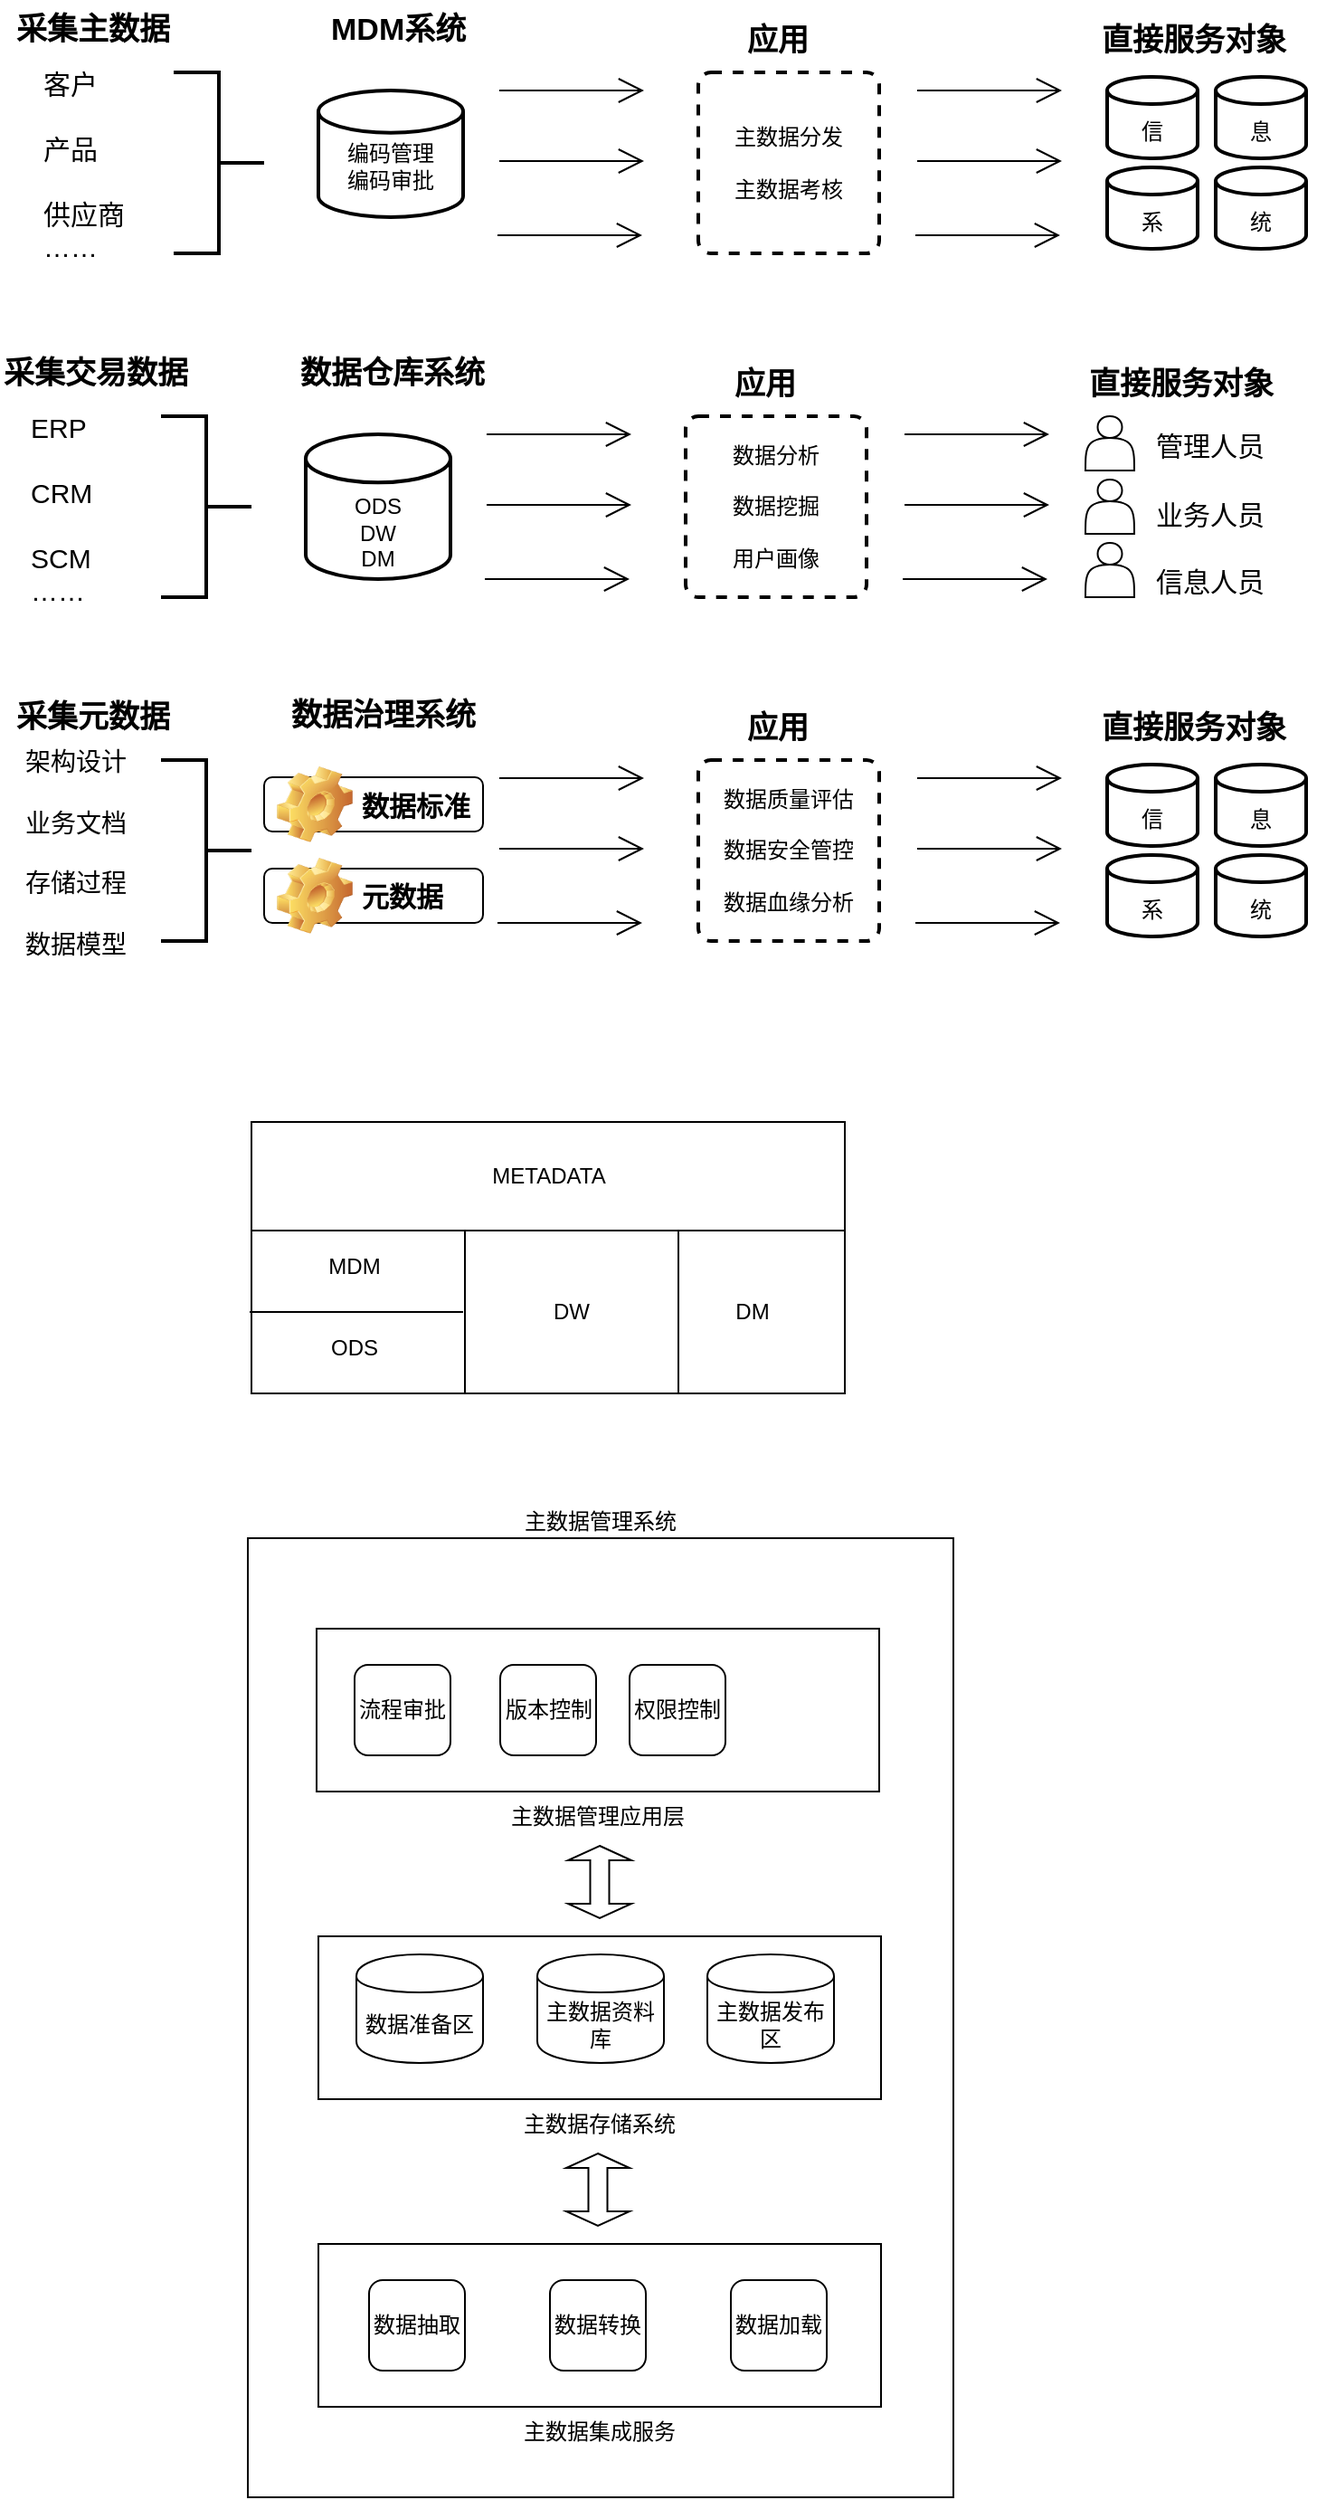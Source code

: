 <mxfile version="10.4.9" type="github"><diagram id="YJT4eeBXhLIPx0sxs8jN" name="Ã§Â¬Â¬ 1 Ã©Â¡Âµ"><mxGraphModel dx="1394" dy="796" grid="1" gridSize="10" guides="1" tooltips="1" connect="1" arrows="1" fold="1" page="1" pageScale="1" pageWidth="827" pageHeight="1169" math="0" shadow="0"><root><mxCell id="0"/><mxCell id="1" parent="0"/><mxCell id="9bAY0L7jgmSj7r4345DJ-1" value="主数据管理系统" style="rounded=0;whiteSpace=wrap;html=1;labelPosition=center;verticalLabelPosition=top;align=center;verticalAlign=bottom;" vertex="1" parent="1"><mxGeometry x="190" y="920" width="390" height="530" as="geometry"/></mxCell><mxCell id="mBhCgGtgcX61VsBk0CKP-1" value="" style="strokeWidth=2;html=1;shape=mxgraph.flowchart.annotation_2;align=left;rotation=180;" parent="1" vertex="1"><mxGeometry x="149" y="110" width="50" height="100" as="geometry"/></mxCell><mxCell id="mBhCgGtgcX61VsBk0CKP-2" value="&lt;b&gt;&lt;font style=&quot;font-size: 17px&quot;&gt;采集主数据&lt;/font&gt;&lt;/b&gt;" style="text;html=1;resizable=0;points=[];autosize=1;align=left;verticalAlign=top;spacingTop=-4;" parent="1" vertex="1"><mxGeometry x="60" y="74" width="100" height="20" as="geometry"/></mxCell><mxCell id="mBhCgGtgcX61VsBk0CKP-3" value="&lt;font style=&quot;font-size: 15px&quot;&gt;客户&lt;br&gt;&lt;br&gt;产品&lt;br&gt;&lt;br&gt;供应商&lt;br&gt;……&lt;br&gt;&lt;/font&gt;&lt;br&gt;" style="text;html=1;resizable=0;points=[];autosize=1;align=left;verticalAlign=top;spacingTop=-4;" parent="1" vertex="1"><mxGeometry x="75" y="105" width="60" height="110" as="geometry"/></mxCell><mxCell id="mBhCgGtgcX61VsBk0CKP-4" value="&lt;br&gt;编码管理&lt;br&gt;编码审批&lt;br&gt;" style="strokeWidth=2;html=1;shape=mxgraph.flowchart.database;whiteSpace=wrap;" parent="1" vertex="1"><mxGeometry x="229" y="120" width="80" height="70" as="geometry"/></mxCell><mxCell id="mBhCgGtgcX61VsBk0CKP-5" value="&lt;b&gt;&lt;font style=&quot;font-size: 17px&quot;&gt;MDM系统&lt;/font&gt;&lt;/b&gt;" style="text;html=1;" parent="1" vertex="1"><mxGeometry x="234" y="70" width="90" height="30" as="geometry"/></mxCell><mxCell id="mBhCgGtgcX61VsBk0CKP-7" value="" style="endArrow=open;endFill=1;endSize=12;html=1;" parent="1" edge="1"><mxGeometry width="160" relative="1" as="geometry"><mxPoint x="329" y="120" as="sourcePoint"/><mxPoint x="409" y="120" as="targetPoint"/></mxGeometry></mxCell><mxCell id="mBhCgGtgcX61VsBk0CKP-8" value="" style="endArrow=open;endFill=1;endSize=12;html=1;" parent="1" edge="1"><mxGeometry width="160" relative="1" as="geometry"><mxPoint x="329" y="159" as="sourcePoint"/><mxPoint x="409" y="159" as="targetPoint"/></mxGeometry></mxCell><mxCell id="mBhCgGtgcX61VsBk0CKP-9" value="" style="endArrow=open;endFill=1;endSize=12;html=1;" parent="1" edge="1"><mxGeometry width="160" relative="1" as="geometry"><mxPoint x="328" y="200" as="sourcePoint"/><mxPoint x="408" y="200" as="targetPoint"/></mxGeometry></mxCell><mxCell id="mBhCgGtgcX61VsBk0CKP-10" value="主数据分发&lt;br&gt;&lt;br&gt;主数据考核&lt;br&gt;" style="rounded=1;whiteSpace=wrap;html=1;absoluteArcSize=1;arcSize=14;strokeWidth=2;dashed=1;" parent="1" vertex="1"><mxGeometry x="439" y="110" width="100" height="100" as="geometry"/></mxCell><mxCell id="mBhCgGtgcX61VsBk0CKP-11" value="&lt;b&gt;&lt;font style=&quot;font-size: 17px&quot;&gt;应用&lt;/font&gt;&lt;/b&gt;" style="text;html=1;resizable=0;points=[];autosize=1;align=left;verticalAlign=top;spacingTop=-4;" parent="1" vertex="1"><mxGeometry x="464" y="80" width="50" height="20" as="geometry"/></mxCell><mxCell id="mBhCgGtgcX61VsBk0CKP-12" value="" style="endArrow=open;endFill=1;endSize=12;html=1;" parent="1" edge="1"><mxGeometry width="160" relative="1" as="geometry"><mxPoint x="560" y="120" as="sourcePoint"/><mxPoint x="640" y="120" as="targetPoint"/></mxGeometry></mxCell><mxCell id="mBhCgGtgcX61VsBk0CKP-13" value="" style="endArrow=open;endFill=1;endSize=12;html=1;" parent="1" edge="1"><mxGeometry width="160" relative="1" as="geometry"><mxPoint x="560" y="159" as="sourcePoint"/><mxPoint x="640" y="159" as="targetPoint"/></mxGeometry></mxCell><mxCell id="mBhCgGtgcX61VsBk0CKP-14" value="" style="endArrow=open;endFill=1;endSize=12;html=1;" parent="1" edge="1"><mxGeometry width="160" relative="1" as="geometry"><mxPoint x="559" y="200" as="sourcePoint"/><mxPoint x="639" y="200" as="targetPoint"/></mxGeometry></mxCell><mxCell id="mBhCgGtgcX61VsBk0CKP-16" value="&lt;br&gt;息" style="strokeWidth=2;html=1;shape=mxgraph.flowchart.database;whiteSpace=wrap;" parent="1" vertex="1"><mxGeometry x="725" y="112.5" width="50" height="45" as="geometry"/></mxCell><mxCell id="mBhCgGtgcX61VsBk0CKP-17" value="&lt;br&gt;信" style="strokeWidth=2;html=1;shape=mxgraph.flowchart.database;whiteSpace=wrap;" parent="1" vertex="1"><mxGeometry x="665" y="112.5" width="50" height="45" as="geometry"/></mxCell><mxCell id="mBhCgGtgcX61VsBk0CKP-19" value="&lt;br&gt;统" style="strokeWidth=2;html=1;shape=mxgraph.flowchart.database;whiteSpace=wrap;" parent="1" vertex="1"><mxGeometry x="725" y="162.5" width="50" height="45" as="geometry"/></mxCell><mxCell id="mBhCgGtgcX61VsBk0CKP-20" value="&lt;br&gt;系" style="strokeWidth=2;html=1;shape=mxgraph.flowchart.database;whiteSpace=wrap;" parent="1" vertex="1"><mxGeometry x="665" y="162.5" width="50" height="45" as="geometry"/></mxCell><mxCell id="mBhCgGtgcX61VsBk0CKP-22" value="&lt;b&gt;&lt;font style=&quot;font-size: 17px&quot;&gt;直接服务对象&lt;/font&gt;&lt;/b&gt;" style="text;html=1;resizable=0;points=[];autosize=1;align=left;verticalAlign=top;spacingTop=-4;" parent="1" vertex="1"><mxGeometry x="660" y="80" width="120" height="20" as="geometry"/></mxCell><mxCell id="mBhCgGtgcX61VsBk0CKP-26" value="" style="strokeWidth=2;html=1;shape=mxgraph.flowchart.annotation_2;align=left;rotation=180;" parent="1" vertex="1"><mxGeometry x="142" y="300" width="50" height="100" as="geometry"/></mxCell><mxCell id="mBhCgGtgcX61VsBk0CKP-27" value="&lt;b&gt;&lt;font style=&quot;font-size: 17px&quot;&gt;采集交易数据&lt;/font&gt;&lt;/b&gt;" style="text;html=1;resizable=0;points=[];autosize=1;align=left;verticalAlign=top;spacingTop=-4;" parent="1" vertex="1"><mxGeometry x="53" y="264" width="120" height="20" as="geometry"/></mxCell><mxCell id="mBhCgGtgcX61VsBk0CKP-28" value="&lt;font style=&quot;font-size: 15px&quot;&gt;ERP&lt;br&gt;&lt;br&gt;CRM&lt;br&gt;&lt;br&gt;SCM&lt;br&gt;……&lt;br&gt;&lt;/font&gt;&lt;br&gt;" style="text;html=1;resizable=0;points=[];autosize=1;align=left;verticalAlign=top;spacingTop=-4;" parent="1" vertex="1"><mxGeometry x="68" y="295" width="50" height="110" as="geometry"/></mxCell><mxCell id="mBhCgGtgcX61VsBk0CKP-29" value="&lt;br&gt;&lt;br&gt;ODS&lt;br&gt;DW&lt;br&gt;DM&lt;br&gt;" style="strokeWidth=2;html=1;shape=mxgraph.flowchart.database;whiteSpace=wrap;" parent="1" vertex="1"><mxGeometry x="222" y="310" width="80" height="80" as="geometry"/></mxCell><mxCell id="mBhCgGtgcX61VsBk0CKP-30" value="&lt;b&gt;&lt;font style=&quot;font-size: 17px&quot;&gt;数据仓库系统&lt;/font&gt;&lt;/b&gt;" style="text;html=1;" parent="1" vertex="1"><mxGeometry x="217" y="260" width="90" height="30" as="geometry"/></mxCell><mxCell id="mBhCgGtgcX61VsBk0CKP-31" value="" style="endArrow=open;endFill=1;endSize=12;html=1;" parent="1" edge="1"><mxGeometry width="160" relative="1" as="geometry"><mxPoint x="322" y="310" as="sourcePoint"/><mxPoint x="402" y="310" as="targetPoint"/></mxGeometry></mxCell><mxCell id="mBhCgGtgcX61VsBk0CKP-32" value="" style="endArrow=open;endFill=1;endSize=12;html=1;" parent="1" edge="1"><mxGeometry width="160" relative="1" as="geometry"><mxPoint x="322" y="349" as="sourcePoint"/><mxPoint x="402" y="349" as="targetPoint"/></mxGeometry></mxCell><mxCell id="mBhCgGtgcX61VsBk0CKP-33" value="" style="endArrow=open;endFill=1;endSize=12;html=1;" parent="1" edge="1"><mxGeometry width="160" relative="1" as="geometry"><mxPoint x="321" y="390" as="sourcePoint"/><mxPoint x="401" y="390" as="targetPoint"/></mxGeometry></mxCell><mxCell id="mBhCgGtgcX61VsBk0CKP-34" value="数据分析&lt;br&gt;&lt;br&gt;数据挖掘&lt;br&gt;&lt;br&gt;用户画像&lt;br&gt;" style="rounded=1;whiteSpace=wrap;html=1;absoluteArcSize=1;arcSize=14;strokeWidth=2;dashed=1;" parent="1" vertex="1"><mxGeometry x="432" y="300" width="100" height="100" as="geometry"/></mxCell><mxCell id="mBhCgGtgcX61VsBk0CKP-35" value="&lt;b&gt;&lt;font style=&quot;font-size: 17px&quot;&gt;应用&lt;/font&gt;&lt;/b&gt;" style="text;html=1;resizable=0;points=[];autosize=1;align=left;verticalAlign=top;spacingTop=-4;" parent="1" vertex="1"><mxGeometry x="457" y="270" width="50" height="20" as="geometry"/></mxCell><mxCell id="mBhCgGtgcX61VsBk0CKP-36" value="" style="endArrow=open;endFill=1;endSize=12;html=1;" parent="1" edge="1"><mxGeometry width="160" relative="1" as="geometry"><mxPoint x="553" y="310" as="sourcePoint"/><mxPoint x="633" y="310" as="targetPoint"/></mxGeometry></mxCell><mxCell id="mBhCgGtgcX61VsBk0CKP-37" value="" style="endArrow=open;endFill=1;endSize=12;html=1;" parent="1" edge="1"><mxGeometry width="160" relative="1" as="geometry"><mxPoint x="553" y="349" as="sourcePoint"/><mxPoint x="633" y="349" as="targetPoint"/></mxGeometry></mxCell><mxCell id="mBhCgGtgcX61VsBk0CKP-38" value="" style="endArrow=open;endFill=1;endSize=12;html=1;" parent="1" edge="1"><mxGeometry width="160" relative="1" as="geometry"><mxPoint x="552" y="390" as="sourcePoint"/><mxPoint x="632" y="390" as="targetPoint"/></mxGeometry></mxCell><mxCell id="mBhCgGtgcX61VsBk0CKP-43" value="&lt;b&gt;&lt;font style=&quot;font-size: 17px&quot;&gt;直接服务对象&lt;/font&gt;&lt;/b&gt;" style="text;html=1;resizable=0;points=[];autosize=1;align=left;verticalAlign=top;spacingTop=-4;" parent="1" vertex="1"><mxGeometry x="653" y="270" width="120" height="20" as="geometry"/></mxCell><mxCell id="mBhCgGtgcX61VsBk0CKP-44" value="" style="shape=actor;whiteSpace=wrap;html=1;fontFamily=Tahoma;fontSize=15;" parent="1" vertex="1"><mxGeometry x="653" y="300" width="27" height="30" as="geometry"/></mxCell><mxCell id="mBhCgGtgcX61VsBk0CKP-45" value="" style="shape=actor;whiteSpace=wrap;html=1;fontFamily=Tahoma;fontSize=15;" parent="1" vertex="1"><mxGeometry x="653" y="335" width="27" height="30" as="geometry"/></mxCell><mxCell id="mBhCgGtgcX61VsBk0CKP-46" value="" style="shape=actor;whiteSpace=wrap;html=1;fontFamily=Tahoma;fontSize=15;" parent="1" vertex="1"><mxGeometry x="653" y="370" width="27" height="30" as="geometry"/></mxCell><mxCell id="mBhCgGtgcX61VsBk0CKP-50" value="管理人员" style="text;html=1;resizable=0;points=[];autosize=1;align=left;verticalAlign=top;spacingTop=-4;fontSize=15;fontFamily=Tahoma;" parent="1" vertex="1"><mxGeometry x="690" y="305" width="80" height="20" as="geometry"/></mxCell><mxCell id="mBhCgGtgcX61VsBk0CKP-51" value="业务人员" style="text;html=1;resizable=0;points=[];autosize=1;align=left;verticalAlign=top;spacingTop=-4;fontSize=15;fontFamily=Tahoma;" parent="1" vertex="1"><mxGeometry x="690" y="342.5" width="80" height="20" as="geometry"/></mxCell><mxCell id="mBhCgGtgcX61VsBk0CKP-52" value="信息人员" style="text;html=1;resizable=0;points=[];autosize=1;align=left;verticalAlign=top;spacingTop=-4;fontSize=15;fontFamily=Tahoma;" parent="1" vertex="1"><mxGeometry x="690" y="380" width="80" height="20" as="geometry"/></mxCell><mxCell id="mBhCgGtgcX61VsBk0CKP-53" value="" style="strokeWidth=2;html=1;shape=mxgraph.flowchart.annotation_2;align=left;rotation=180;" parent="1" vertex="1"><mxGeometry x="142" y="490" width="50" height="100" as="geometry"/></mxCell><mxCell id="mBhCgGtgcX61VsBk0CKP-54" value="&lt;b&gt;&lt;font style=&quot;font-size: 17px&quot;&gt;采集元数据&lt;/font&gt;&lt;/b&gt;" style="text;html=1;resizable=0;points=[];autosize=1;align=left;verticalAlign=top;spacingTop=-4;" parent="1" vertex="1"><mxGeometry x="60" y="454" width="100" height="20" as="geometry"/></mxCell><mxCell id="mBhCgGtgcX61VsBk0CKP-55" value="&lt;font style=&quot;font-size: 14px&quot;&gt;&lt;font style=&quot;font-size: 14px&quot;&gt;架构设计&lt;br&gt;&lt;br&gt;业务文档&lt;br&gt;&lt;br&gt;存储过程&lt;br&gt;&lt;/font&gt;&lt;br&gt;数据模型&lt;/font&gt;&lt;br&gt;" style="text;html=1;resizable=0;points=[];autosize=1;align=left;verticalAlign=top;spacingTop=-4;" parent="1" vertex="1"><mxGeometry x="65" y="480" width="70" height="110" as="geometry"/></mxCell><mxCell id="mBhCgGtgcX61VsBk0CKP-57" value="&lt;b&gt;&lt;font style=&quot;font-size: 17px&quot;&gt;数据治理系统&lt;/font&gt;&lt;/b&gt;" style="text;html=1;" parent="1" vertex="1"><mxGeometry x="212" y="449" width="90" height="30" as="geometry"/></mxCell><mxCell id="mBhCgGtgcX61VsBk0CKP-58" value="" style="endArrow=open;endFill=1;endSize=12;html=1;" parent="1" edge="1"><mxGeometry width="160" relative="1" as="geometry"><mxPoint x="329" y="500" as="sourcePoint"/><mxPoint x="409" y="500" as="targetPoint"/></mxGeometry></mxCell><mxCell id="mBhCgGtgcX61VsBk0CKP-59" value="" style="endArrow=open;endFill=1;endSize=12;html=1;" parent="1" edge="1"><mxGeometry width="160" relative="1" as="geometry"><mxPoint x="329" y="539" as="sourcePoint"/><mxPoint x="409" y="539" as="targetPoint"/></mxGeometry></mxCell><mxCell id="mBhCgGtgcX61VsBk0CKP-60" value="" style="endArrow=open;endFill=1;endSize=12;html=1;" parent="1" edge="1"><mxGeometry width="160" relative="1" as="geometry"><mxPoint x="328" y="580" as="sourcePoint"/><mxPoint x="408" y="580" as="targetPoint"/></mxGeometry></mxCell><mxCell id="mBhCgGtgcX61VsBk0CKP-61" value="数据质量评估&lt;br&gt;&lt;br&gt;数据安全管控&lt;br&gt;&lt;br&gt;数据血缘分析&lt;br&gt;" style="rounded=1;whiteSpace=wrap;html=1;absoluteArcSize=1;arcSize=14;strokeWidth=2;dashed=1;" parent="1" vertex="1"><mxGeometry x="439" y="490" width="100" height="100" as="geometry"/></mxCell><mxCell id="mBhCgGtgcX61VsBk0CKP-62" value="&lt;b&gt;&lt;font style=&quot;font-size: 17px&quot;&gt;应用&lt;/font&gt;&lt;/b&gt;" style="text;html=1;resizable=0;points=[];autosize=1;align=left;verticalAlign=top;spacingTop=-4;" parent="1" vertex="1"><mxGeometry x="464" y="460" width="50" height="20" as="geometry"/></mxCell><mxCell id="mBhCgGtgcX61VsBk0CKP-63" value="" style="endArrow=open;endFill=1;endSize=12;html=1;" parent="1" edge="1"><mxGeometry width="160" relative="1" as="geometry"><mxPoint x="560" y="500" as="sourcePoint"/><mxPoint x="640" y="500" as="targetPoint"/></mxGeometry></mxCell><mxCell id="mBhCgGtgcX61VsBk0CKP-64" value="" style="endArrow=open;endFill=1;endSize=12;html=1;" parent="1" edge="1"><mxGeometry width="160" relative="1" as="geometry"><mxPoint x="560" y="539" as="sourcePoint"/><mxPoint x="640" y="539" as="targetPoint"/></mxGeometry></mxCell><mxCell id="mBhCgGtgcX61VsBk0CKP-65" value="" style="endArrow=open;endFill=1;endSize=12;html=1;" parent="1" edge="1"><mxGeometry width="160" relative="1" as="geometry"><mxPoint x="559" y="580" as="sourcePoint"/><mxPoint x="639" y="580" as="targetPoint"/></mxGeometry></mxCell><mxCell id="mBhCgGtgcX61VsBk0CKP-66" value="&lt;br&gt;息" style="strokeWidth=2;html=1;shape=mxgraph.flowchart.database;whiteSpace=wrap;" parent="1" vertex="1"><mxGeometry x="725" y="492.5" width="50" height="45" as="geometry"/></mxCell><mxCell id="mBhCgGtgcX61VsBk0CKP-67" value="&lt;br&gt;信" style="strokeWidth=2;html=1;shape=mxgraph.flowchart.database;whiteSpace=wrap;" parent="1" vertex="1"><mxGeometry x="665" y="492.5" width="50" height="45" as="geometry"/></mxCell><mxCell id="mBhCgGtgcX61VsBk0CKP-68" value="&lt;br&gt;统" style="strokeWidth=2;html=1;shape=mxgraph.flowchart.database;whiteSpace=wrap;" parent="1" vertex="1"><mxGeometry x="725" y="542.5" width="50" height="45" as="geometry"/></mxCell><mxCell id="mBhCgGtgcX61VsBk0CKP-69" value="&lt;br&gt;系" style="strokeWidth=2;html=1;shape=mxgraph.flowchart.database;whiteSpace=wrap;" parent="1" vertex="1"><mxGeometry x="665" y="542.5" width="50" height="45" as="geometry"/></mxCell><mxCell id="mBhCgGtgcX61VsBk0CKP-70" value="&lt;b&gt;&lt;font style=&quot;font-size: 17px&quot;&gt;直接服务对象&lt;/font&gt;&lt;/b&gt;" style="text;html=1;resizable=0;points=[];autosize=1;align=left;verticalAlign=top;spacingTop=-4;" parent="1" vertex="1"><mxGeometry x="660" y="460" width="120" height="20" as="geometry"/></mxCell><mxCell id="mBhCgGtgcX61VsBk0CKP-85" value="数据标准" style="label;whiteSpace=wrap;html=1;image=img/clipart/Gear_128x128.png;fontFamily=Tahoma;fontSize=15;" parent="1" vertex="1"><mxGeometry x="199" y="499.5" width="121" height="30" as="geometry"/></mxCell><mxCell id="mBhCgGtgcX61VsBk0CKP-88" value="元数据" style="label;whiteSpace=wrap;html=1;image=img/clipart/Gear_128x128.png;fontFamily=Tahoma;fontSize=15;" parent="1" vertex="1"><mxGeometry x="199" y="550" width="121" height="30" as="geometry"/></mxCell><mxCell id="4Mm4o4tVrEgXl0s0ZSZA-1" value="" style="verticalLabelPosition=bottom;verticalAlign=top;html=1;shape=mxgraph.basic.rect;fillColor=#ffffff;fillColor2=none;strokeColor=#000000;strokeWidth=1;size=20;indent=5;" parent="1" vertex="1"><mxGeometry x="192" y="750" width="328" height="90" as="geometry"/></mxCell><mxCell id="4Mm4o4tVrEgXl0s0ZSZA-2" value="" style="shape=partialRectangle;whiteSpace=wrap;html=1;top=0;bottom=0;fillColor=none;" parent="1" vertex="1"><mxGeometry x="310" y="750" width="118" height="90" as="geometry"/></mxCell><mxCell id="4Mm4o4tVrEgXl0s0ZSZA-3" value="ODS" style="text;html=1;strokeColor=none;fillColor=none;align=center;verticalAlign=middle;whiteSpace=wrap;rounded=0;" parent="1" vertex="1"><mxGeometry x="229" y="805" width="40" height="20" as="geometry"/></mxCell><mxCell id="4Mm4o4tVrEgXl0s0ZSZA-5" value="MDM" style="text;html=1;strokeColor=none;fillColor=none;align=center;verticalAlign=middle;whiteSpace=wrap;rounded=0;" parent="1" vertex="1"><mxGeometry x="229" y="760" width="40" height="20" as="geometry"/></mxCell><mxCell id="4Mm4o4tVrEgXl0s0ZSZA-6" value="DW" style="text;html=1;strokeColor=none;fillColor=none;align=center;verticalAlign=middle;whiteSpace=wrap;rounded=0;" parent="1" vertex="1"><mxGeometry x="349" y="785" width="40" height="20" as="geometry"/></mxCell><mxCell id="4Mm4o4tVrEgXl0s0ZSZA-8" value="" style="line;strokeWidth=1;html=1;" parent="1" vertex="1"><mxGeometry x="191" y="790" width="118" height="10" as="geometry"/></mxCell><mxCell id="4Mm4o4tVrEgXl0s0ZSZA-10" value="DM" style="text;html=1;strokeColor=none;fillColor=none;align=center;verticalAlign=middle;whiteSpace=wrap;rounded=0;" parent="1" vertex="1"><mxGeometry x="449" y="785" width="40" height="20" as="geometry"/></mxCell><mxCell id="4Mm4o4tVrEgXl0s0ZSZA-11" value="METADATA" style="verticalLabelPosition=middle;verticalAlign=middle;html=1;shape=mxgraph.basic.rect;fillColor=#ffffff;fillColor2=none;strokeColor=#000000;strokeWidth=1;size=20;indent=5;labelPosition=center;align=center;" parent="1" vertex="1"><mxGeometry x="192" y="690" width="328" height="60" as="geometry"/></mxCell><mxCell id="9bAY0L7jgmSj7r4345DJ-3" value="主数据管理应用层" style="rounded=0;whiteSpace=wrap;html=1;labelPosition=center;verticalLabelPosition=bottom;align=center;verticalAlign=top;" vertex="1" parent="1"><mxGeometry x="228" y="970" width="311" height="90" as="geometry"/></mxCell><mxCell id="9bAY0L7jgmSj7r4345DJ-4" value="主数据存储系统" style="rounded=0;whiteSpace=wrap;html=1;labelPosition=center;verticalLabelPosition=bottom;align=center;verticalAlign=top;" vertex="1" parent="1"><mxGeometry x="229" y="1140" width="311" height="90" as="geometry"/></mxCell><mxCell id="9bAY0L7jgmSj7r4345DJ-5" value="主数据集成服务" style="rounded=0;whiteSpace=wrap;html=1;labelPosition=center;verticalLabelPosition=bottom;align=center;verticalAlign=top;" vertex="1" parent="1"><mxGeometry x="229" y="1310" width="311" height="90" as="geometry"/></mxCell><mxCell id="9bAY0L7jgmSj7r4345DJ-7" value="" style="shape=doubleArrow;direction=south;whiteSpace=wrap;html=1;" vertex="1" parent="1"><mxGeometry x="366" y="1260" width="35" height="40" as="geometry"/></mxCell><mxCell id="9bAY0L7jgmSj7r4345DJ-8" value="" style="shape=doubleArrow;direction=south;whiteSpace=wrap;html=1;" vertex="1" parent="1"><mxGeometry x="367" y="1090" width="35" height="40" as="geometry"/></mxCell><mxCell id="9bAY0L7jgmSj7r4345DJ-9" value="数据准备区" style="shape=cylinder;whiteSpace=wrap;html=1;boundedLbl=1;backgroundOutline=1;" vertex="1" parent="1"><mxGeometry x="250" y="1150" width="70" height="60" as="geometry"/></mxCell><mxCell id="9bAY0L7jgmSj7r4345DJ-10" value="主数据资料库" style="shape=cylinder;whiteSpace=wrap;html=1;boundedLbl=1;backgroundOutline=1;" vertex="1" parent="1"><mxGeometry x="350" y="1150" width="70" height="60" as="geometry"/></mxCell><mxCell id="9bAY0L7jgmSj7r4345DJ-11" value="主数据发布区" style="shape=cylinder;whiteSpace=wrap;html=1;boundedLbl=1;backgroundOutline=1;" vertex="1" parent="1"><mxGeometry x="444" y="1150" width="70" height="60" as="geometry"/></mxCell><mxCell id="9bAY0L7jgmSj7r4345DJ-12" value="数据抽取" style="rounded=1;whiteSpace=wrap;html=1;" vertex="1" parent="1"><mxGeometry x="257" y="1330" width="53" height="50" as="geometry"/></mxCell><mxCell id="9bAY0L7jgmSj7r4345DJ-13" value="数据转换" style="rounded=1;whiteSpace=wrap;html=1;" vertex="1" parent="1"><mxGeometry x="357" y="1330" width="53" height="50" as="geometry"/></mxCell><mxCell id="9bAY0L7jgmSj7r4345DJ-14" value="数据加载" style="rounded=1;whiteSpace=wrap;html=1;" vertex="1" parent="1"><mxGeometry x="457" y="1330" width="53" height="50" as="geometry"/></mxCell><mxCell id="9bAY0L7jgmSj7r4345DJ-15" value="流程审批" style="rounded=1;whiteSpace=wrap;html=1;" vertex="1" parent="1"><mxGeometry x="249" y="990" width="53" height="50" as="geometry"/></mxCell><mxCell id="9bAY0L7jgmSj7r4345DJ-16" value="版本控制" style="rounded=1;whiteSpace=wrap;html=1;" vertex="1" parent="1"><mxGeometry x="329.5" y="990" width="53" height="50" as="geometry"/></mxCell><mxCell id="9bAY0L7jgmSj7r4345DJ-17" value="权限控制" style="rounded=1;whiteSpace=wrap;html=1;" vertex="1" parent="1"><mxGeometry x="401" y="990" width="53" height="50" as="geometry"/></mxCell></root></mxGraphModel></diagram></mxfile>